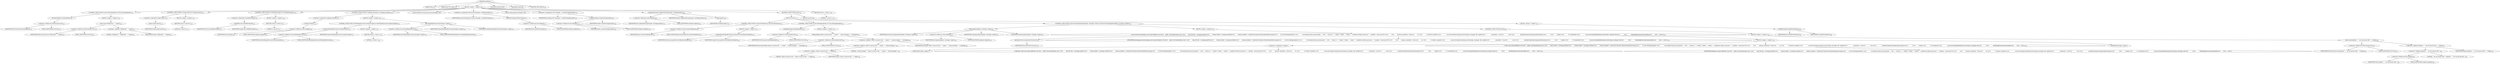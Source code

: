 digraph "pollFile" {  
"307" [label = <(METHOD,pollFile)<SUB>118</SUB>> ]
"15" [label = <(PARAM,this)<SUB>118</SUB>> ]
"308" [label = <(PARAM,final File target)<SUB>118</SUB>> ]
"309" [label = <(BLOCK,&lt;empty&gt;,&lt;empty&gt;)<SUB>118</SUB>> ]
"310" [label = <(CONTROL_STRUCTURE,if (LOG.isTraceEnabled()),if (LOG.isTraceEnabled()))<SUB>119</SUB>> ]
"311" [label = <(isTraceEnabled,isTraceEnabled())<SUB>119</SUB>> ]
"312" [label = <(&lt;operator&gt;.fieldAccess,FileConsumer.LOG)<SUB>119</SUB>> ]
"313" [label = <(IDENTIFIER,FileConsumer,isTraceEnabled())<SUB>119</SUB>> ]
"314" [label = <(FIELD_IDENTIFIER,LOG,LOG)<SUB>119</SUB>> ]
"315" [label = <(BLOCK,&lt;empty&gt;,&lt;empty&gt;)<SUB>119</SUB>> ]
"316" [label = <(trace,trace(&quot;Polling file: &quot; + target))<SUB>120</SUB>> ]
"317" [label = <(&lt;operator&gt;.fieldAccess,FileConsumer.LOG)<SUB>120</SUB>> ]
"318" [label = <(IDENTIFIER,FileConsumer,trace(&quot;Polling file: &quot; + target))<SUB>120</SUB>> ]
"319" [label = <(FIELD_IDENTIFIER,LOG,LOG)<SUB>120</SUB>> ]
"320" [label = <(&lt;operator&gt;.addition,&quot;Polling file: &quot; + target)<SUB>120</SUB>> ]
"321" [label = <(LITERAL,&quot;Polling file: &quot;,&quot;Polling file: &quot; + target)<SUB>120</SUB>> ]
"322" [label = <(IDENTIFIER,target,&quot;Polling file: &quot; + target)<SUB>120</SUB>> ]
"323" [label = <(CONTROL_STRUCTURE,if (!target.exists()),if (!target.exists()))<SUB>123</SUB>> ]
"324" [label = <(&lt;operator&gt;.logicalNot,!target.exists())<SUB>123</SUB>> ]
"325" [label = <(exists,target.exists())<SUB>123</SUB>> ]
"326" [label = <(IDENTIFIER,target,target.exists())<SUB>123</SUB>> ]
"327" [label = <(BLOCK,&lt;empty&gt;,&lt;empty&gt;)<SUB>123</SUB>> ]
"328" [label = <(RETURN,return 0;,return 0;)<SUB>124</SUB>> ]
"329" [label = <(LITERAL,0,return 0;)<SUB>124</SUB>> ]
"330" [label = <(CONTROL_STRUCTURE,if (!isValidFile(target)),if (!isValidFile(target)))<SUB>126</SUB>> ]
"331" [label = <(&lt;operator&gt;.logicalNot,!isValidFile(target))<SUB>126</SUB>> ]
"332" [label = <(isValidFile,this.isValidFile(target))<SUB>126</SUB>> ]
"14" [label = <(IDENTIFIER,this,this.isValidFile(target))<SUB>126</SUB>> ]
"333" [label = <(IDENTIFIER,target,this.isValidFile(target))<SUB>126</SUB>> ]
"334" [label = <(BLOCK,&lt;empty&gt;,&lt;empty&gt;)<SUB>126</SUB>> ]
"335" [label = <(RETURN,return 0;,return 0;)<SUB>127</SUB>> ]
"336" [label = <(LITERAL,0,return 0;)<SUB>127</SUB>> ]
"337" [label = <(CONTROL_STRUCTURE,if (!endpoint.isNoop()),if (!endpoint.isNoop()))<SUB>130</SUB>> ]
"338" [label = <(&lt;operator&gt;.logicalNot,!endpoint.isNoop())<SUB>130</SUB>> ]
"339" [label = <(isNoop,isNoop())<SUB>130</SUB>> ]
"340" [label = <(&lt;operator&gt;.fieldAccess,this.endpoint)<SUB>130</SUB>> ]
"341" [label = <(IDENTIFIER,this,isNoop())<SUB>130</SUB>> ]
"342" [label = <(FIELD_IDENTIFIER,endpoint,endpoint)<SUB>130</SUB>> ]
"343" [label = <(BLOCK,&lt;empty&gt;,&lt;empty&gt;)<SUB>130</SUB>> ]
"344" [label = <(CONTROL_STRUCTURE,if (filesBeingProcessed.contains(target)),if (filesBeingProcessed.contains(target)))<SUB>131</SUB>> ]
"345" [label = <(contains,filesBeingProcessed.contains(target))<SUB>131</SUB>> ]
"346" [label = <(&lt;operator&gt;.fieldAccess,this.filesBeingProcessed)<SUB>131</SUB>> ]
"347" [label = <(IDENTIFIER,this,filesBeingProcessed.contains(target))<SUB>131</SUB>> ]
"348" [label = <(FIELD_IDENTIFIER,filesBeingProcessed,filesBeingProcessed)<SUB>131</SUB>> ]
"349" [label = <(IDENTIFIER,target,filesBeingProcessed.contains(target))<SUB>131</SUB>> ]
"350" [label = <(BLOCK,&lt;empty&gt;,&lt;empty&gt;)<SUB>131</SUB>> ]
"351" [label = <(RETURN,return 1;,return 1;)<SUB>132</SUB>> ]
"352" [label = <(LITERAL,1,return 1;)<SUB>132</SUB>> ]
"353" [label = <(put,filesBeingProcessed.put(target, target))<SUB>134</SUB>> ]
"354" [label = <(&lt;operator&gt;.fieldAccess,this.filesBeingProcessed)<SUB>134</SUB>> ]
"355" [label = <(IDENTIFIER,this,filesBeingProcessed.put(target, target))<SUB>134</SUB>> ]
"356" [label = <(FIELD_IDENTIFIER,filesBeingProcessed,filesBeingProcessed)<SUB>134</SUB>> ]
"357" [label = <(IDENTIFIER,target,filesBeingProcessed.put(target, target))<SUB>134</SUB>> ]
"358" [label = <(IDENTIFIER,target,filesBeingProcessed.put(target, target))<SUB>134</SUB>> ]
"359" [label = <(LOCAL,FileProcessStrategy processStrategy: ANY)> ]
"360" [label = <(&lt;operator&gt;.assignment,ANY processStrategy = getFileStrategy())<SUB>137</SUB>> ]
"361" [label = <(IDENTIFIER,processStrategy,ANY processStrategy = getFileStrategy())<SUB>137</SUB>> ]
"362" [label = <(getFileStrategy,getFileStrategy())<SUB>137</SUB>> ]
"363" [label = <(&lt;operator&gt;.fieldAccess,this.endpoint)<SUB>137</SUB>> ]
"364" [label = <(IDENTIFIER,this,getFileStrategy())<SUB>137</SUB>> ]
"365" [label = <(FIELD_IDENTIFIER,endpoint,endpoint)<SUB>137</SUB>> ]
"366" [label = <(LOCAL,FileExchange exchange: ANY)> ]
"367" [label = <(&lt;operator&gt;.assignment,ANY exchange = createExchange(target))<SUB>138</SUB>> ]
"368" [label = <(IDENTIFIER,exchange,ANY exchange = createExchange(target))<SUB>138</SUB>> ]
"369" [label = <(createExchange,createExchange(target))<SUB>138</SUB>> ]
"370" [label = <(&lt;operator&gt;.fieldAccess,this.endpoint)<SUB>138</SUB>> ]
"371" [label = <(IDENTIFIER,this,createExchange(target))<SUB>138</SUB>> ]
"372" [label = <(FIELD_IDENTIFIER,endpoint,endpoint)<SUB>138</SUB>> ]
"373" [label = <(IDENTIFIER,target,createExchange(target))<SUB>138</SUB>> ]
"374" [label = <(configureMessage,configureMessage(target, exchange.getIn()))<SUB>140</SUB>> ]
"375" [label = <(&lt;operator&gt;.fieldAccess,this.endpoint)<SUB>140</SUB>> ]
"376" [label = <(IDENTIFIER,this,configureMessage(target, exchange.getIn()))<SUB>140</SUB>> ]
"377" [label = <(FIELD_IDENTIFIER,endpoint,endpoint)<SUB>140</SUB>> ]
"378" [label = <(IDENTIFIER,target,configureMessage(target, exchange.getIn()))<SUB>140</SUB>> ]
"379" [label = <(getIn,getIn())<SUB>140</SUB>> ]
"380" [label = <(IDENTIFIER,exchange,getIn())<SUB>140</SUB>> ]
"381" [label = <(CONTROL_STRUCTURE,try,try)<SUB>141</SUB>> ]
"382" [label = <(BLOCK,try,try)<SUB>141</SUB>> ]
"383" [label = <(CONTROL_STRUCTURE,if (exclusiveReadLock),if (exclusiveReadLock))<SUB>143</SUB>> ]
"384" [label = <(&lt;operator&gt;.fieldAccess,this.exclusiveReadLock)<SUB>143</SUB>> ]
"385" [label = <(IDENTIFIER,this,if (exclusiveReadLock))<SUB>143</SUB>> ]
"386" [label = <(FIELD_IDENTIFIER,exclusiveReadLock,exclusiveReadLock)<SUB>143</SUB>> ]
"387" [label = <(BLOCK,&lt;empty&gt;,&lt;empty&gt;)<SUB>143</SUB>> ]
"388" [label = <(acquireExclusiveReadLock,this.acquireExclusiveReadLock(target))<SUB>144</SUB>> ]
"16" [label = <(IDENTIFIER,this,this.acquireExclusiveReadLock(target))<SUB>144</SUB>> ]
"389" [label = <(IDENTIFIER,target,this.acquireExclusiveReadLock(target))<SUB>144</SUB>> ]
"390" [label = <(CONTROL_STRUCTURE,if (LOG.isDebugEnabled()),if (LOG.isDebugEnabled()))<SUB>147</SUB>> ]
"391" [label = <(isDebugEnabled,isDebugEnabled())<SUB>147</SUB>> ]
"392" [label = <(&lt;operator&gt;.fieldAccess,FileConsumer.LOG)<SUB>147</SUB>> ]
"393" [label = <(IDENTIFIER,FileConsumer,isDebugEnabled())<SUB>147</SUB>> ]
"394" [label = <(FIELD_IDENTIFIER,LOG,LOG)<SUB>147</SUB>> ]
"395" [label = <(BLOCK,&lt;empty&gt;,&lt;empty&gt;)<SUB>147</SUB>> ]
"396" [label = <(debug,debug(&quot;About to process file: &quot; + target + &quot; using exchange: &quot; + exchange))<SUB>148</SUB>> ]
"397" [label = <(&lt;operator&gt;.fieldAccess,FileConsumer.LOG)<SUB>148</SUB>> ]
"398" [label = <(IDENTIFIER,FileConsumer,debug(&quot;About to process file: &quot; + target + &quot; using exchange: &quot; + exchange))<SUB>148</SUB>> ]
"399" [label = <(FIELD_IDENTIFIER,LOG,LOG)<SUB>148</SUB>> ]
"400" [label = <(&lt;operator&gt;.addition,&quot;About to process file: &quot; + target + &quot; using exchange: &quot; + exchange)<SUB>148</SUB>> ]
"401" [label = <(&lt;operator&gt;.addition,&quot;About to process file: &quot; + target + &quot; using exchange: &quot;)<SUB>148</SUB>> ]
"402" [label = <(&lt;operator&gt;.addition,&quot;About to process file: &quot; + target)<SUB>148</SUB>> ]
"403" [label = <(LITERAL,&quot;About to process file: &quot;,&quot;About to process file: &quot; + target)<SUB>148</SUB>> ]
"404" [label = <(IDENTIFIER,target,&quot;About to process file: &quot; + target)<SUB>148</SUB>> ]
"405" [label = <(LITERAL,&quot; using exchange: &quot;,&quot;About to process file: &quot; + target + &quot; using exchange: &quot;)<SUB>148</SUB>> ]
"406" [label = <(IDENTIFIER,exchange,&quot;About to process file: &quot; + target + &quot; using exchange: &quot; + exchange)<SUB>148</SUB>> ]
"407" [label = <(CONTROL_STRUCTURE,if (processStrategy.begin(endpoint, exchange, target)),if (processStrategy.begin(endpoint, exchange, target)))<SUB>150</SUB>> ]
"408" [label = <(begin,begin(endpoint, exchange, target))<SUB>150</SUB>> ]
"409" [label = <(IDENTIFIER,processStrategy,begin(endpoint, exchange, target))<SUB>150</SUB>> ]
"410" [label = <(&lt;operator&gt;.fieldAccess,this.endpoint)<SUB>150</SUB>> ]
"411" [label = <(IDENTIFIER,this,begin(endpoint, exchange, target))<SUB>150</SUB>> ]
"412" [label = <(FIELD_IDENTIFIER,endpoint,endpoint)<SUB>150</SUB>> ]
"413" [label = <(IDENTIFIER,exchange,begin(endpoint, exchange, target))<SUB>150</SUB>> ]
"414" [label = <(IDENTIFIER,target,begin(endpoint, exchange, target))<SUB>150</SUB>> ]
"415" [label = <(BLOCK,&lt;empty&gt;,&lt;empty&gt;)<SUB>150</SUB>> ]
"416" [label = <(process,process(exchange, new AsyncCallback() {\012\012    public void done(boolean sync) {\012        final File file = exchange.getFile();\012        boolean failed = exchange.isFailed();\012        boolean handled = DeadLetterChannel.isFailureHandled(exchange);\012        if (LOG.isDebugEnabled()) {\012            LOG.debug(&quot;Done processing file: &quot; + file + &quot;. Status is: &quot; + (failed ? &quot;failed: &quot; + failed + &quot;, handled by failure processor: &quot; + handled : &quot;processed OK&quot;));\012        }\012        boolean committed = false;\012        try {\012            if (!failed || handled) {\012                processStrategyCommit(processStrategy, exchange, file, handled);\012                committed = true;\012            } else {\012                handleException(exchange.getException());\012            }\012        } finally {\012            if (!committed) {\012                processStrategyRollback(processStrategy, exchange, file);\012            }\012            filesBeingProcessed.remove(file);\012        }\012    }\012}))<SUB>154</SUB>> ]
"417" [label = <(getAsyncProcessor,getAsyncProcessor())<SUB>154</SUB>> ]
"17" [label = <(IDENTIFIER,this,getAsyncProcessor())<SUB>154</SUB>> ]
"418" [label = <(IDENTIFIER,exchange,process(exchange, new AsyncCallback() {\012\012    public void done(boolean sync) {\012        final File file = exchange.getFile();\012        boolean failed = exchange.isFailed();\012        boolean handled = DeadLetterChannel.isFailureHandled(exchange);\012        if (LOG.isDebugEnabled()) {\012            LOG.debug(&quot;Done processing file: &quot; + file + &quot;. Status is: &quot; + (failed ? &quot;failed: &quot; + failed + &quot;, handled by failure processor: &quot; + handled : &quot;processed OK&quot;));\012        }\012        boolean committed = false;\012        try {\012            if (!failed || handled) {\012                processStrategyCommit(processStrategy, exchange, file, handled);\012                committed = true;\012            } else {\012                handleException(exchange.getException());\012            }\012        } finally {\012            if (!committed) {\012                processStrategyRollback(processStrategy, exchange, file);\012            }\012            filesBeingProcessed.remove(file);\012        }\012    }\012}))<SUB>154</SUB>> ]
"419" [label = <(BLOCK,&lt;empty&gt;,&lt;empty&gt;)<SUB>154</SUB>> ]
"420" [label = <(&lt;operator&gt;.assignment,&lt;empty&gt;)> ]
"421" [label = <(IDENTIFIER,$obj6,&lt;empty&gt;)> ]
"422" [label = <(&lt;operator&gt;.alloc,new AsyncCallback() {\012\012    public void done(boolean sync) {\012        final File file = exchange.getFile();\012        boolean failed = exchange.isFailed();\012        boolean handled = DeadLetterChannel.isFailureHandled(exchange);\012        if (LOG.isDebugEnabled()) {\012            LOG.debug(&quot;Done processing file: &quot; + file + &quot;. Status is: &quot; + (failed ? &quot;failed: &quot; + failed + &quot;, handled by failure processor: &quot; + handled : &quot;processed OK&quot;));\012        }\012        boolean committed = false;\012        try {\012            if (!failed || handled) {\012                processStrategyCommit(processStrategy, exchange, file, handled);\012                committed = true;\012            } else {\012                handleException(exchange.getException());\012            }\012        } finally {\012            if (!committed) {\012                processStrategyRollback(processStrategy, exchange, file);\012            }\012            filesBeingProcessed.remove(file);\012        }\012    }\012})<SUB>154</SUB>> ]
"423" [label = <(&lt;init&gt;,new AsyncCallback() {\012\012    public void done(boolean sync) {\012        final File file = exchange.getFile();\012        boolean failed = exchange.isFailed();\012        boolean handled = DeadLetterChannel.isFailureHandled(exchange);\012        if (LOG.isDebugEnabled()) {\012            LOG.debug(&quot;Done processing file: &quot; + file + &quot;. Status is: &quot; + (failed ? &quot;failed: &quot; + failed + &quot;, handled by failure processor: &quot; + handled : &quot;processed OK&quot;));\012        }\012        boolean committed = false;\012        try {\012            if (!failed || handled) {\012                processStrategyCommit(processStrategy, exchange, file, handled);\012                committed = true;\012            } else {\012                handleException(exchange.getException());\012            }\012        } finally {\012            if (!committed) {\012                processStrategyRollback(processStrategy, exchange, file);\012            }\012            filesBeingProcessed.remove(file);\012        }\012    }\012})<SUB>154</SUB>> ]
"424" [label = <(IDENTIFIER,$obj6,new AsyncCallback() {\012\012    public void done(boolean sync) {\012        final File file = exchange.getFile();\012        boolean failed = exchange.isFailed();\012        boolean handled = DeadLetterChannel.isFailureHandled(exchange);\012        if (LOG.isDebugEnabled()) {\012            LOG.debug(&quot;Done processing file: &quot; + file + &quot;. Status is: &quot; + (failed ? &quot;failed: &quot; + failed + &quot;, handled by failure processor: &quot; + handled : &quot;processed OK&quot;));\012        }\012        boolean committed = false;\012        try {\012            if (!failed || handled) {\012                processStrategyCommit(processStrategy, exchange, file, handled);\012                committed = true;\012            } else {\012                handleException(exchange.getException());\012            }\012        } finally {\012            if (!committed) {\012                processStrategyRollback(processStrategy, exchange, file);\012            }\012            filesBeingProcessed.remove(file);\012        }\012    }\012})> ]
"425" [label = <(IDENTIFIER,$obj6,&lt;empty&gt;)> ]
"426" [label = <(CONTROL_STRUCTURE,else,else)<SUB>184</SUB>> ]
"427" [label = <(BLOCK,&lt;empty&gt;,&lt;empty&gt;)<SUB>184</SUB>> ]
"428" [label = <(warn,warn(endpoint + &quot; can not process file: &quot; + target))<SUB>185</SUB>> ]
"429" [label = <(&lt;operator&gt;.fieldAccess,FileConsumer.LOG)<SUB>185</SUB>> ]
"430" [label = <(IDENTIFIER,FileConsumer,warn(endpoint + &quot; can not process file: &quot; + target))<SUB>185</SUB>> ]
"431" [label = <(FIELD_IDENTIFIER,LOG,LOG)<SUB>185</SUB>> ]
"432" [label = <(&lt;operator&gt;.addition,endpoint + &quot; can not process file: &quot; + target)<SUB>185</SUB>> ]
"433" [label = <(&lt;operator&gt;.addition,endpoint + &quot; can not process file: &quot;)<SUB>185</SUB>> ]
"434" [label = <(&lt;operator&gt;.fieldAccess,this.endpoint)<SUB>185</SUB>> ]
"435" [label = <(IDENTIFIER,this,endpoint + &quot; can not process file: &quot;)<SUB>185</SUB>> ]
"436" [label = <(FIELD_IDENTIFIER,endpoint,endpoint)<SUB>185</SUB>> ]
"437" [label = <(LITERAL,&quot; can not process file: &quot;,endpoint + &quot; can not process file: &quot;)<SUB>185</SUB>> ]
"438" [label = <(IDENTIFIER,target,endpoint + &quot; can not process file: &quot; + target)<SUB>185</SUB>> ]
"439" [label = <(BLOCK,catch,catch)> ]
"440" [label = <(BLOCK,&lt;empty&gt;,&lt;empty&gt;)<SUB>187</SUB>> ]
"441" [label = <(handleException,handleException(e))<SUB>188</SUB>> ]
"18" [label = <(IDENTIFIER,this,handleException(e))<SUB>188</SUB>> ]
"442" [label = <(IDENTIFIER,e,handleException(e))<SUB>188</SUB>> ]
"443" [label = <(RETURN,return 1;,return 1;)<SUB>191</SUB>> ]
"444" [label = <(LITERAL,1,return 1;)<SUB>191</SUB>> ]
"445" [label = <(MODIFIER,PROTECTED)> ]
"446" [label = <(MODIFIER,VIRTUAL)> ]
"447" [label = <(METHOD_RETURN,int)<SUB>118</SUB>> ]
  "307" -> "15" 
  "307" -> "308" 
  "307" -> "309" 
  "307" -> "445" 
  "307" -> "446" 
  "307" -> "447" 
  "309" -> "310" 
  "309" -> "323" 
  "309" -> "330" 
  "309" -> "337" 
  "309" -> "359" 
  "309" -> "360" 
  "309" -> "366" 
  "309" -> "367" 
  "309" -> "374" 
  "309" -> "381" 
  "309" -> "443" 
  "310" -> "311" 
  "310" -> "315" 
  "311" -> "312" 
  "312" -> "313" 
  "312" -> "314" 
  "315" -> "316" 
  "316" -> "317" 
  "316" -> "320" 
  "317" -> "318" 
  "317" -> "319" 
  "320" -> "321" 
  "320" -> "322" 
  "323" -> "324" 
  "323" -> "327" 
  "324" -> "325" 
  "325" -> "326" 
  "327" -> "328" 
  "328" -> "329" 
  "330" -> "331" 
  "330" -> "334" 
  "331" -> "332" 
  "332" -> "14" 
  "332" -> "333" 
  "334" -> "335" 
  "335" -> "336" 
  "337" -> "338" 
  "337" -> "343" 
  "338" -> "339" 
  "339" -> "340" 
  "340" -> "341" 
  "340" -> "342" 
  "343" -> "344" 
  "343" -> "353" 
  "344" -> "345" 
  "344" -> "350" 
  "345" -> "346" 
  "345" -> "349" 
  "346" -> "347" 
  "346" -> "348" 
  "350" -> "351" 
  "351" -> "352" 
  "353" -> "354" 
  "353" -> "357" 
  "353" -> "358" 
  "354" -> "355" 
  "354" -> "356" 
  "360" -> "361" 
  "360" -> "362" 
  "362" -> "363" 
  "363" -> "364" 
  "363" -> "365" 
  "367" -> "368" 
  "367" -> "369" 
  "369" -> "370" 
  "369" -> "373" 
  "370" -> "371" 
  "370" -> "372" 
  "374" -> "375" 
  "374" -> "378" 
  "374" -> "379" 
  "375" -> "376" 
  "375" -> "377" 
  "379" -> "380" 
  "381" -> "382" 
  "381" -> "439" 
  "382" -> "383" 
  "382" -> "390" 
  "382" -> "407" 
  "383" -> "384" 
  "383" -> "387" 
  "384" -> "385" 
  "384" -> "386" 
  "387" -> "388" 
  "388" -> "16" 
  "388" -> "389" 
  "390" -> "391" 
  "390" -> "395" 
  "391" -> "392" 
  "392" -> "393" 
  "392" -> "394" 
  "395" -> "396" 
  "396" -> "397" 
  "396" -> "400" 
  "397" -> "398" 
  "397" -> "399" 
  "400" -> "401" 
  "400" -> "406" 
  "401" -> "402" 
  "401" -> "405" 
  "402" -> "403" 
  "402" -> "404" 
  "407" -> "408" 
  "407" -> "415" 
  "407" -> "426" 
  "408" -> "409" 
  "408" -> "410" 
  "408" -> "413" 
  "408" -> "414" 
  "410" -> "411" 
  "410" -> "412" 
  "415" -> "416" 
  "416" -> "417" 
  "416" -> "418" 
  "416" -> "419" 
  "417" -> "17" 
  "419" -> "420" 
  "419" -> "423" 
  "419" -> "425" 
  "420" -> "421" 
  "420" -> "422" 
  "423" -> "424" 
  "426" -> "427" 
  "427" -> "428" 
  "428" -> "429" 
  "428" -> "432" 
  "429" -> "430" 
  "429" -> "431" 
  "432" -> "433" 
  "432" -> "438" 
  "433" -> "434" 
  "433" -> "437" 
  "434" -> "435" 
  "434" -> "436" 
  "439" -> "440" 
  "440" -> "441" 
  "441" -> "18" 
  "441" -> "442" 
  "443" -> "444" 
}
